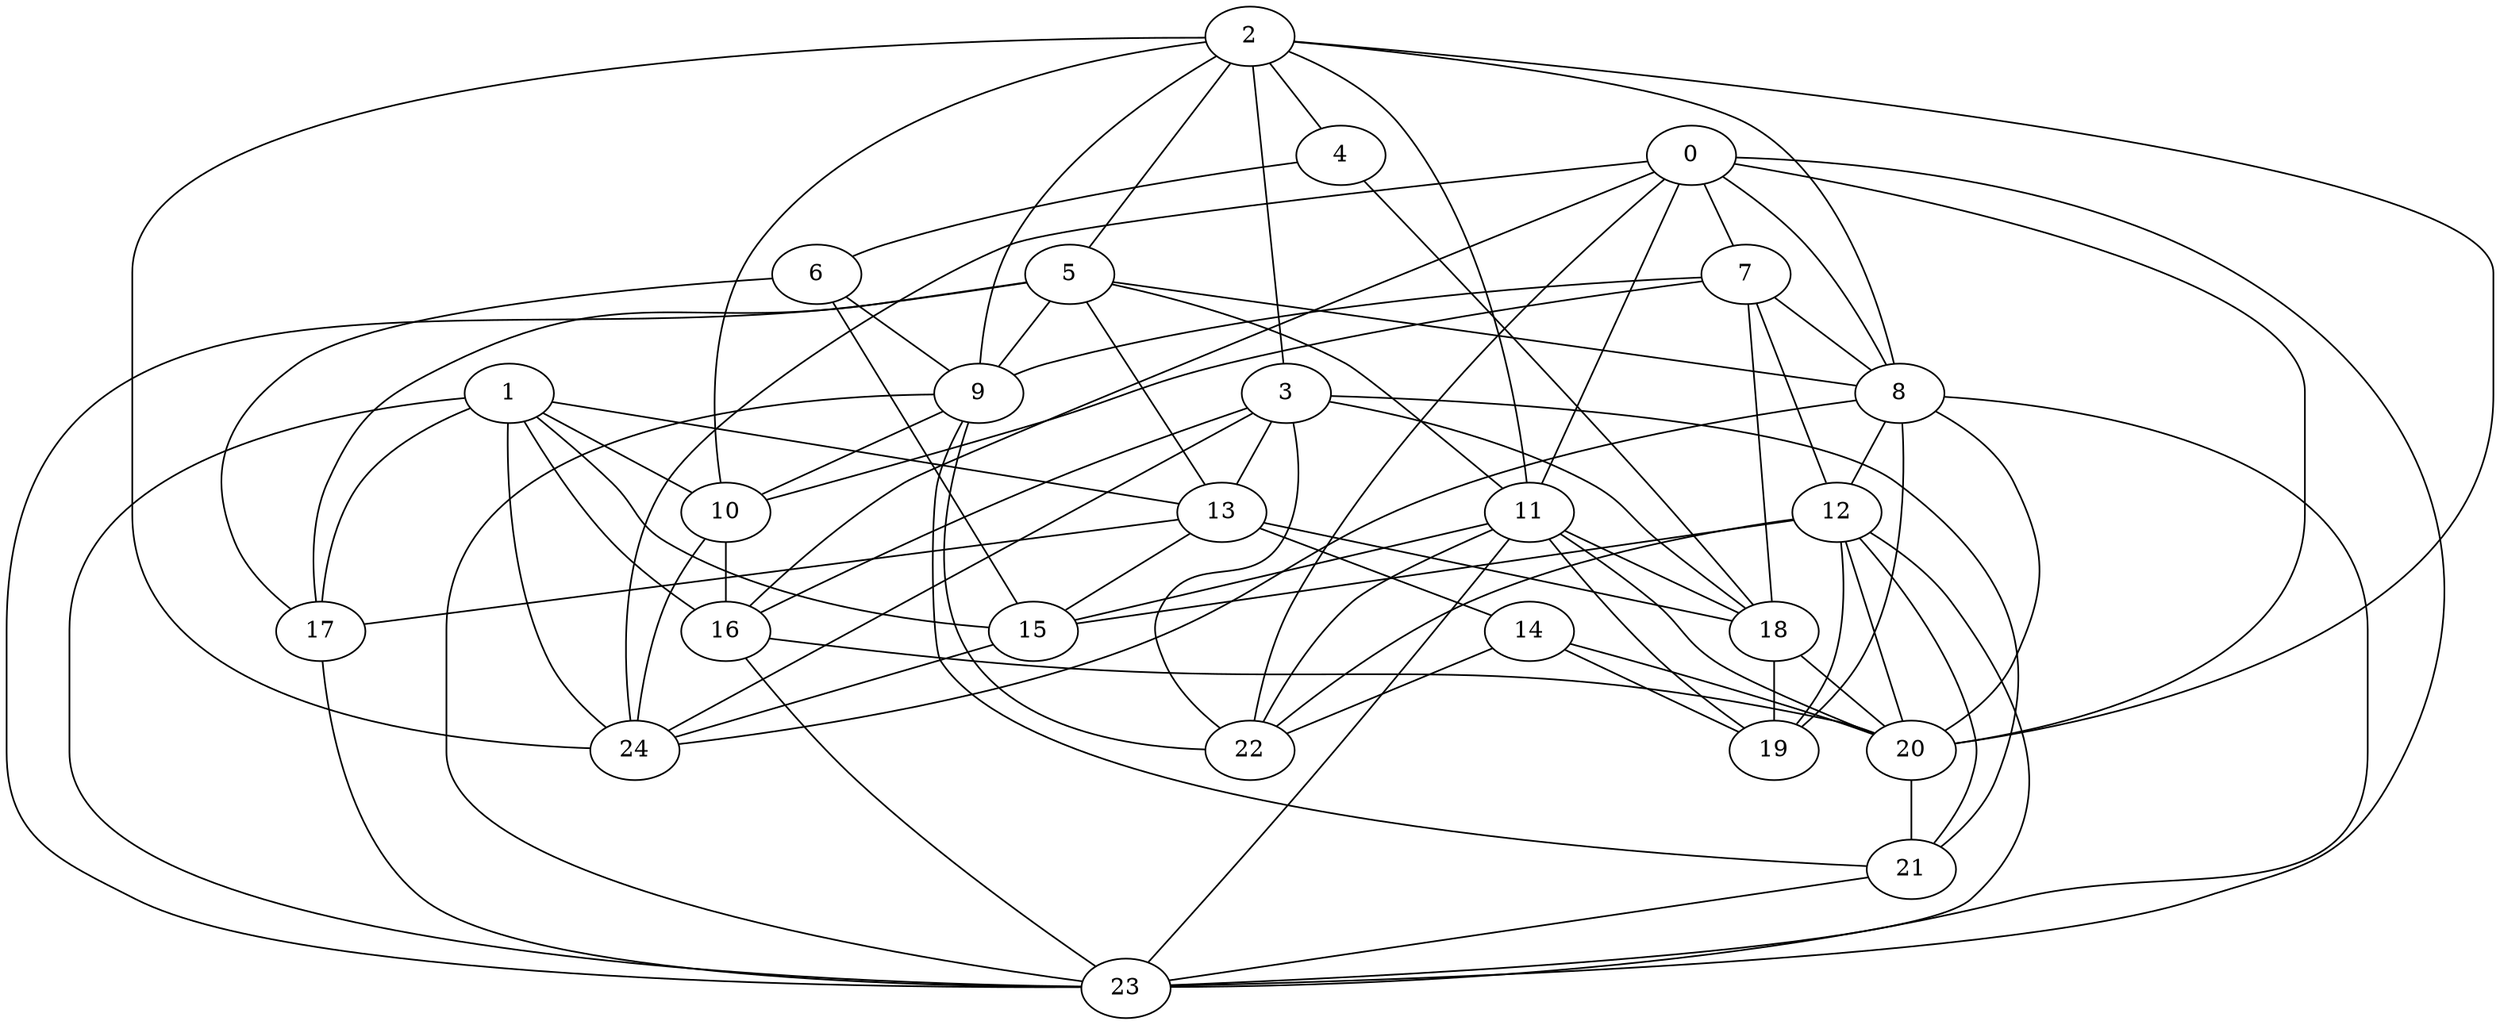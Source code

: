 strict graph "gnp_random_graph(25,0.25)" {
0;
1;
2;
3;
4;
5;
6;
7;
8;
9;
10;
11;
12;
13;
14;
15;
16;
17;
18;
19;
20;
21;
22;
23;
24;
0 -- 7  [is_available=True, prob="0.975949418575"];
0 -- 8  [is_available=True, prob="0.841412198774"];
0 -- 11  [is_available=True, prob="0.656179892721"];
0 -- 16  [is_available=True, prob="1.0"];
0 -- 20  [is_available=True, prob="0.780898576486"];
0 -- 22  [is_available=True, prob="1.0"];
0 -- 23  [is_available=True, prob="0.232742594913"];
0 -- 24  [is_available=True, prob="0.800194402327"];
1 -- 10  [is_available=True, prob="0.836338773905"];
1 -- 13  [is_available=True, prob="0.405416618416"];
1 -- 15  [is_available=True, prob="1.0"];
1 -- 16  [is_available=True, prob="1.0"];
1 -- 17  [is_available=True, prob="0.507959948654"];
1 -- 23  [is_available=True, prob="0.980103183422"];
1 -- 24  [is_available=True, prob="0.336714382753"];
2 -- 3  [is_available=True, prob="1.0"];
2 -- 4  [is_available=True, prob="1.0"];
2 -- 5  [is_available=True, prob="0.330101110004"];
2 -- 8  [is_available=True, prob="0.267330143481"];
2 -- 9  [is_available=True, prob="0.645152928228"];
2 -- 10  [is_available=True, prob="0.346503518449"];
2 -- 11  [is_available=True, prob="0.303101518311"];
2 -- 20  [is_available=True, prob="1.0"];
2 -- 24  [is_available=True, prob="0.812096956175"];
3 -- 13  [is_available=True, prob="0.4971782356"];
3 -- 16  [is_available=True, prob="1.0"];
3 -- 18  [is_available=True, prob="0.273893134322"];
3 -- 21  [is_available=True, prob="0.0156412512118"];
3 -- 22  [is_available=True, prob="0.221828411097"];
3 -- 24  [is_available=True, prob="0.602839036964"];
4 -- 18  [is_available=True, prob="0.403162512783"];
4 -- 6  [is_available=True, prob="0.372347954455"];
5 -- 8  [is_available=True, prob="0.0318658242543"];
5 -- 9  [is_available=True, prob="0.264928463231"];
5 -- 11  [is_available=True, prob="0.950500212178"];
5 -- 13  [is_available=True, prob="0.750139950777"];
5 -- 17  [is_available=True, prob="0.92032927393"];
5 -- 23  [is_available=True, prob="1.0"];
6 -- 9  [is_available=True, prob="0.652023027434"];
6 -- 17  [is_available=True, prob="0.589205143582"];
6 -- 15  [is_available=True, prob="0.258365326471"];
7 -- 8  [is_available=True, prob="1.0"];
7 -- 9  [is_available=True, prob="0.971907570885"];
7 -- 10  [is_available=True, prob="0.224065856427"];
7 -- 12  [is_available=True, prob="0.764045238531"];
7 -- 18  [is_available=True, prob="0.697446277307"];
8 -- 12  [is_available=True, prob="1.0"];
8 -- 19  [is_available=True, prob="1.0"];
8 -- 20  [is_available=True, prob="0.98461999129"];
8 -- 23  [is_available=True, prob="0.431312766072"];
8 -- 24  [is_available=True, prob="0.257082112597"];
9 -- 10  [is_available=True, prob="0.305956177035"];
9 -- 21  [is_available=True, prob="1.0"];
9 -- 22  [is_available=True, prob="0.0830569062236"];
9 -- 23  [is_available=True, prob="1.0"];
10 -- 16  [is_available=True, prob="0.685895112462"];
10 -- 24  [is_available=True, prob="0.601388012641"];
11 -- 15  [is_available=True, prob="0.226737744097"];
11 -- 18  [is_available=True, prob="1.0"];
11 -- 19  [is_available=True, prob="0.166413209235"];
11 -- 20  [is_available=True, prob="0.666362915769"];
11 -- 22  [is_available=True, prob="0.692581579287"];
11 -- 23  [is_available=True, prob="0.594394755853"];
12 -- 15  [is_available=True, prob="0.18440366016"];
12 -- 19  [is_available=True, prob="0.861528734806"];
12 -- 20  [is_available=True, prob="0.768091886205"];
12 -- 21  [is_available=True, prob="0.735833896516"];
12 -- 22  [is_available=True, prob="1.0"];
12 -- 23  [is_available=True, prob="0.312859172772"];
13 -- 14  [is_available=True, prob="0.124560711044"];
13 -- 15  [is_available=True, prob="1.0"];
13 -- 17  [is_available=True, prob="0.141380530946"];
13 -- 18  [is_available=True, prob="1.0"];
14 -- 19  [is_available=True, prob="0.80277817418"];
14 -- 20  [is_available=True, prob="0.717146126421"];
14 -- 22  [is_available=True, prob="1.0"];
15 -- 24  [is_available=True, prob="0.107023371624"];
16 -- 20  [is_available=True, prob="0.480294370729"];
16 -- 23  [is_available=True, prob="0.0525611364237"];
17 -- 23  [is_available=True, prob="0.724001919356"];
18 -- 19  [is_available=True, prob="0.101773230728"];
18 -- 20  [is_available=True, prob="1.0"];
20 -- 21  [is_available=True, prob="0.0242255373567"];
21 -- 23  [is_available=True, prob="1.0"];
}
